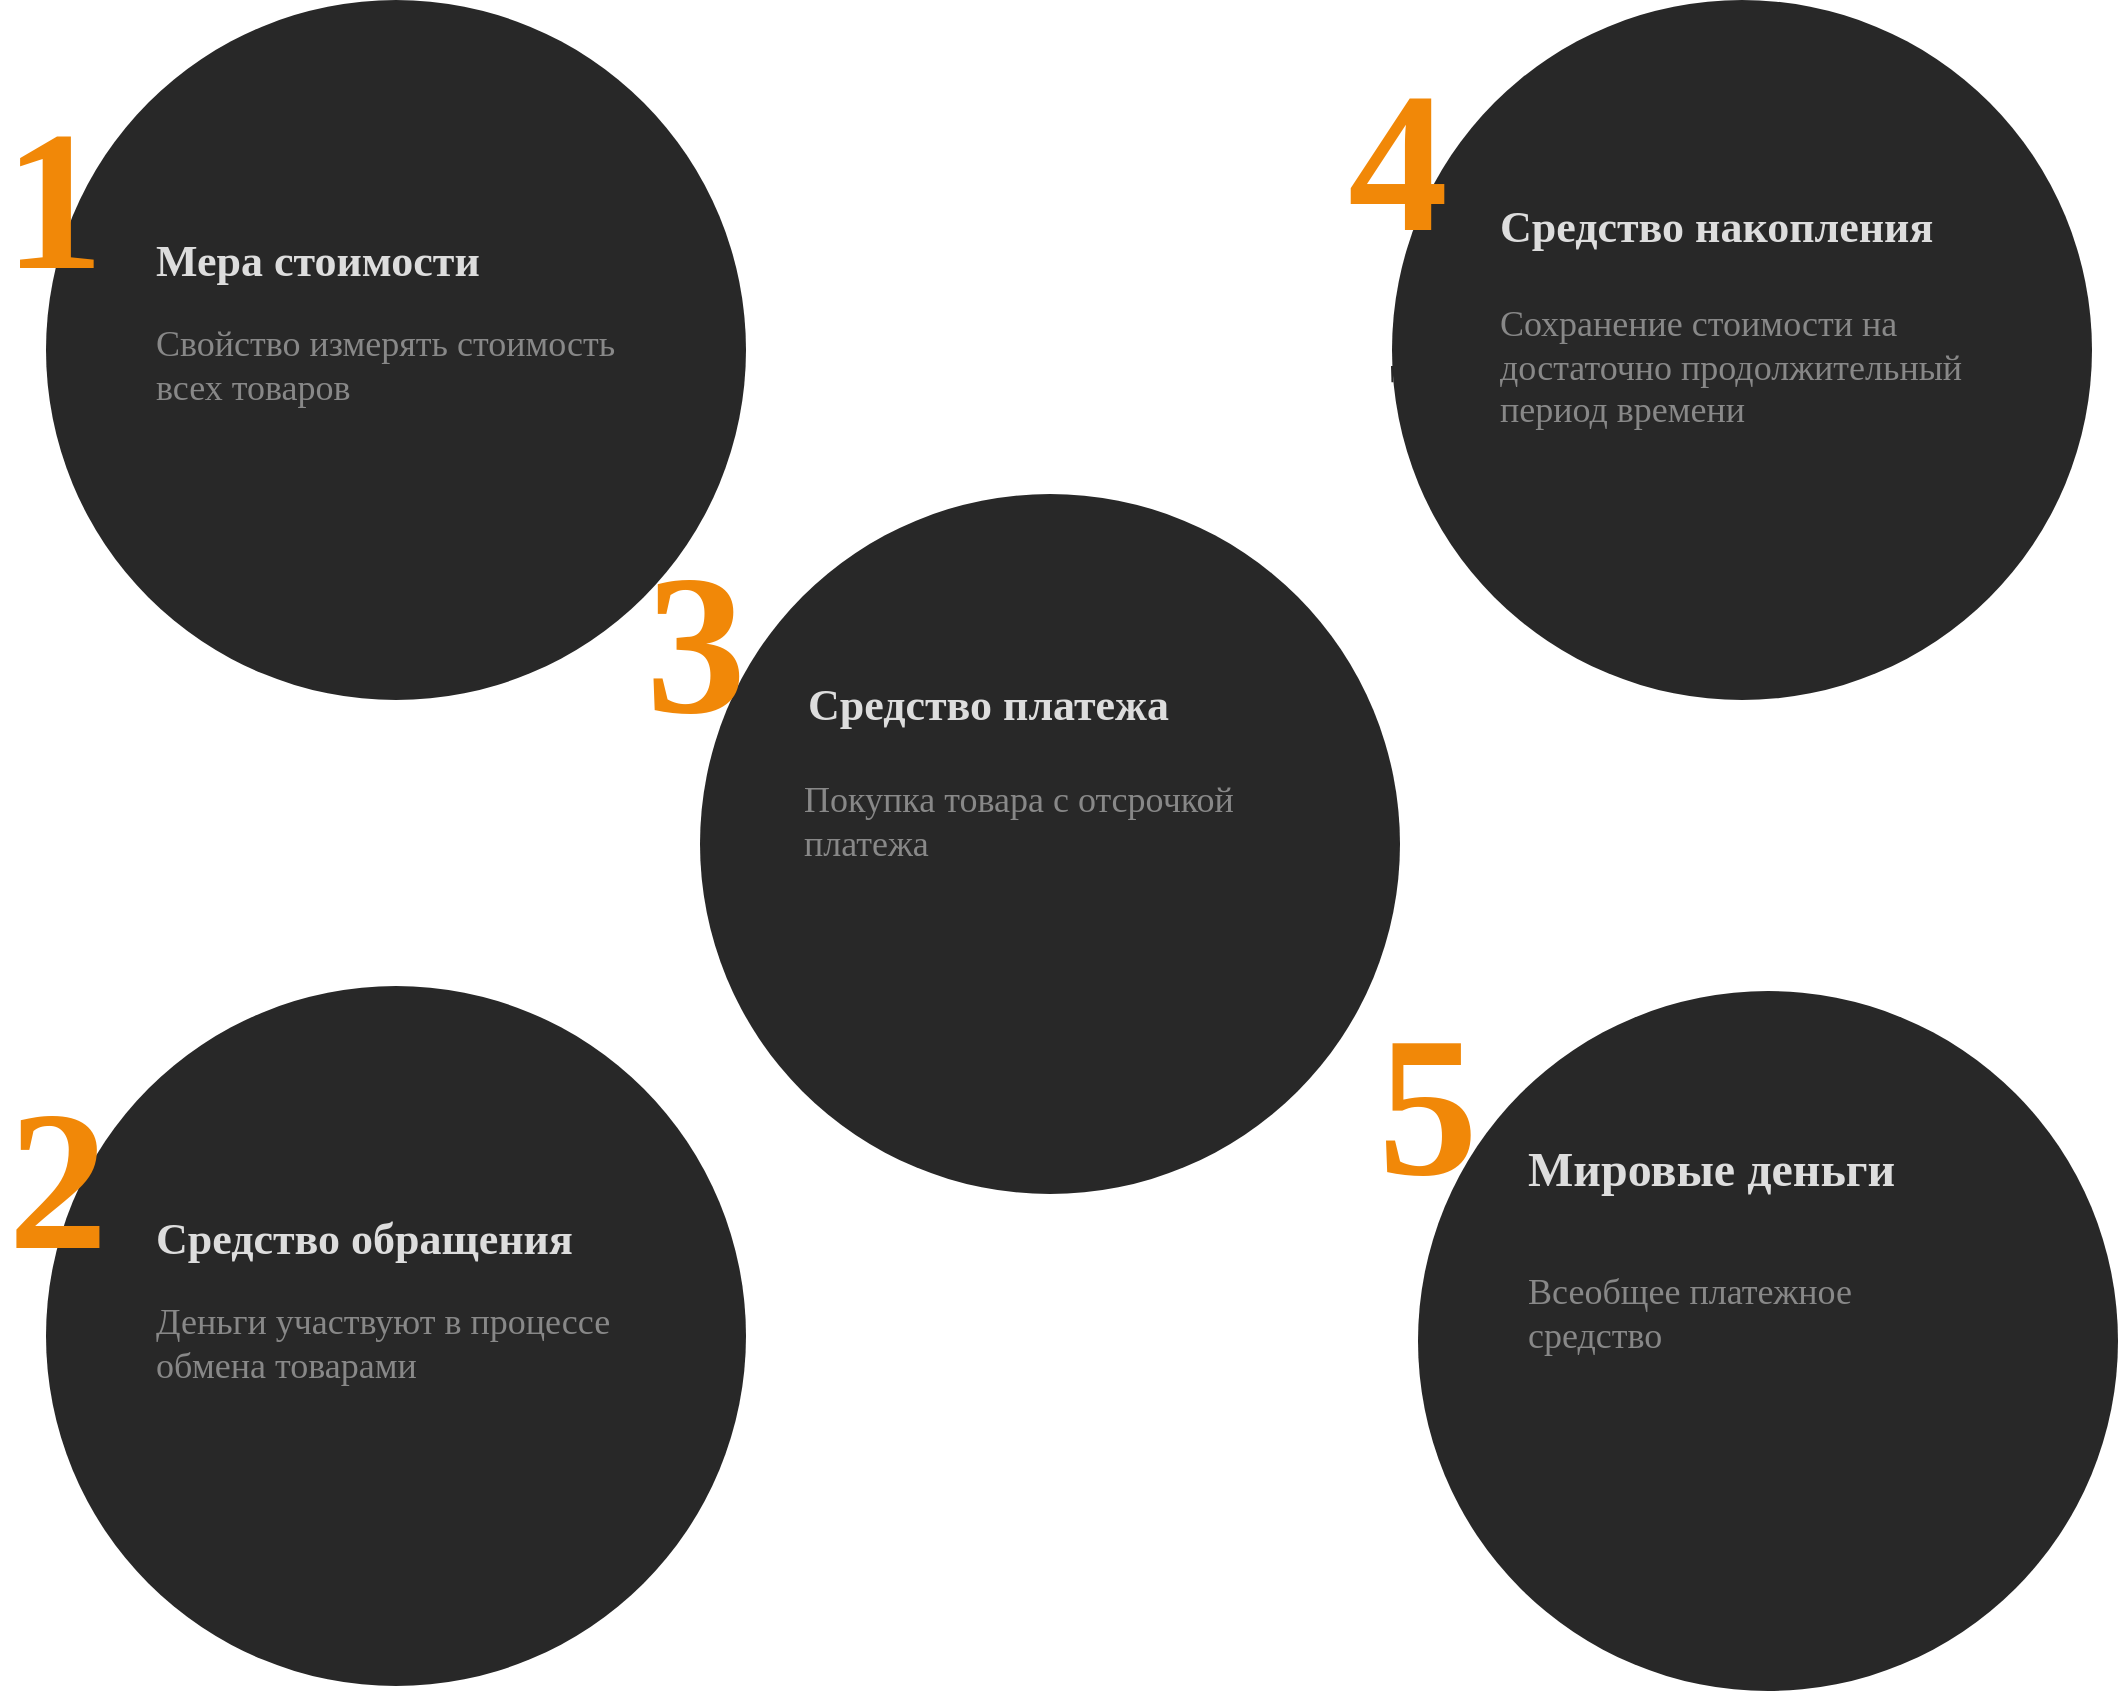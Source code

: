 <mxfile version="21.2.9" type="github">
  <diagram id="6a731a19-8d31-9384-78a2-239565b7b9f0" name="Page-1">
    <mxGraphModel dx="1222" dy="1056" grid="1" gridSize="10" guides="1" tooltips="1" connect="1" arrows="1" fold="1" page="1" pageScale="1" pageWidth="827" pageHeight="1169" background="none" math="0" shadow="0">
      <root>
        <mxCell id="0" />
        <mxCell id="1" parent="0" />
        <mxCell id="980" value="" style="ellipse;whiteSpace=wrap;html=1;fontFamily=Verdana;fontSize=16;fontColor=#DDDDDD;strokeColor=none;fillColor=#282828;" parent="1" vertex="1">
          <mxGeometry x="896" y="271" width="350" height="350" as="geometry" />
        </mxCell>
        <mxCell id="981" value="" style="ellipse;whiteSpace=wrap;html=1;fontFamily=Verdana;fontSize=16;fontColor=#DDDDDD;strokeColor=none;fillColor=#282828;" parent="1" vertex="1">
          <mxGeometry x="896" y="764" width="350" height="350" as="geometry" />
        </mxCell>
        <mxCell id="982" value="" style="ellipse;whiteSpace=wrap;html=1;fontFamily=Verdana;fontSize=16;fontColor=#DDDDDD;strokeColor=none;fillColor=#282828;" parent="1" vertex="1">
          <mxGeometry x="1582" y="766.5" width="350" height="350" as="geometry" />
        </mxCell>
        <mxCell id="983" value="" style="ellipse;whiteSpace=wrap;html=1;fontFamily=Verdana;fontSize=16;fontColor=#DDDDDD;strokeColor=none;fillColor=#282828;" parent="1" vertex="1">
          <mxGeometry x="1569" y="271" width="350" height="350" as="geometry" />
        </mxCell>
        <mxCell id="984" value="" style="ellipse;whiteSpace=wrap;html=1;fontFamily=Verdana;fontSize=16;fontColor=#DDDDDD;strokeColor=none;fillColor=#282828;" parent="1" vertex="1">
          <mxGeometry x="1223" y="518" width="350" height="350" as="geometry" />
        </mxCell>
        <mxCell id="985" value="Мера стоимости" style="text;html=1;resizable=0;points=[];autosize=1;align=left;verticalAlign=top;spacingTop=-4;fontSize=22;fontFamily=Verdana;fontColor=#DDDDDD;fontStyle=1" parent="1" vertex="1">
          <mxGeometry x="949.0" y="386" width="230" height="30" as="geometry" />
        </mxCell>
        <mxCell id="986" value="1&amp;nbsp;" style="text;html=1;resizable=0;points=[];autosize=1;align=left;verticalAlign=top;spacingTop=-4;fontSize=100;fontFamily=Verdana;fontColor=#F18808;fontStyle=1" parent="1" vertex="1">
          <mxGeometry x="873" y="309" width="110" height="120" as="geometry" />
        </mxCell>
        <mxCell id="987" value="3" style="text;html=1;resizable=0;points=[];autosize=1;align=left;verticalAlign=top;spacingTop=-4;fontSize=100;fontFamily=Verdana;fontColor=#F18808;fontStyle=1" parent="1" vertex="1">
          <mxGeometry x="1194" y="531" width="90" height="130" as="geometry" />
        </mxCell>
        <mxCell id="988" value="2" style="text;html=1;resizable=0;points=[];autosize=1;align=left;verticalAlign=top;spacingTop=-4;fontSize=100;fontFamily=Verdana;fontColor=#F18808;fontStyle=1" parent="1" vertex="1">
          <mxGeometry x="875" y="799" width="90" height="130" as="geometry" />
        </mxCell>
        <mxCell id="989" value="4" style="text;html=1;resizable=0;points=[];autosize=1;align=left;verticalAlign=top;spacingTop=-4;fontSize=100;fontFamily=Verdana;fontColor=#F18808;fontStyle=1" parent="1" vertex="1">
          <mxGeometry x="1545" y="290" width="74" height="120" as="geometry" />
        </mxCell>
        <mxCell id="990" value="5" style="text;html=1;resizable=0;points=[];autosize=1;align=left;verticalAlign=top;spacingTop=-4;fontSize=100;fontFamily=Verdana;fontColor=#F18808;fontStyle=1" parent="1" vertex="1">
          <mxGeometry x="1560" y="761.5" width="74" height="120" as="geometry" />
        </mxCell>
        <mxCell id="994" value="&lt;div style=&quot;line-height: 150%; font-size: 22px;&quot;&gt;Средство платежа&lt;/div&gt;" style="text;html=1;resizable=0;points=[];autosize=1;align=left;verticalAlign=top;spacingTop=-4;fontSize=22;fontFamily=Verdana;fontColor=#DDDDDD;fontStyle=1" parent="1" vertex="1">
          <mxGeometry x="1275" y="604" width="260" height="40" as="geometry" />
        </mxCell>
        <mxCell id="995" value="Средство обращения" style="text;html=1;resizable=0;points=[];autosize=1;align=left;verticalAlign=top;spacingTop=-4;fontSize=22;fontFamily=Verdana;fontColor=#DDDDDD;fontStyle=1" parent="1" vertex="1">
          <mxGeometry x="949.0" y="875" width="290" height="30" as="geometry" />
        </mxCell>
        <mxCell id="996" value="&lt;div style=&quot;line-height: 150%&quot;&gt;&lt;font style=&quot;font-size: 22px;&quot;&gt;Средство накопления&lt;/font&gt;&lt;/div&gt;" style="text;html=1;resizable=0;points=[];autosize=1;align=left;verticalAlign=top;spacingTop=-4;fontSize=24;fontFamily=Verdana;fontColor=#DDDDDD;fontStyle=1" parent="1" vertex="1">
          <mxGeometry x="1621" y="363" width="300" height="40" as="geometry" />
        </mxCell>
        <mxCell id="997" value="&lt;div style=&quot;line-height: 150%&quot;&gt;Мировые деньги&lt;/div&gt;" style="text;html=1;resizable=0;points=[];autosize=1;align=left;verticalAlign=top;spacingTop=-4;fontSize=24;fontFamily=Verdana;fontColor=#DDDDDD;fontStyle=1" parent="1" vertex="1">
          <mxGeometry x="1635" y="834.5" width="260" height="40" as="geometry" />
        </mxCell>
        <mxCell id="998" value="Свойство измерять стоимость&lt;br style=&quot;font-size: 18px;&quot;&gt;всех товаров" style="text;html=1;resizable=0;points=[];autosize=1;align=left;verticalAlign=top;spacingTop=-4;fontSize=18;fontColor=#888888;fontFamily=Verdana;" parent="1" vertex="1">
          <mxGeometry x="949" y="430" width="300" height="50" as="geometry" />
        </mxCell>
        <mxCell id="999" value="&lt;div style=&quot;font-size: 18px;&quot;&gt;Покупка товара с отсрочкой&lt;/div&gt;&lt;div style=&quot;font-size: 18px;&quot;&gt;платежа&lt;/div&gt;" style="text;html=1;resizable=0;points=[];autosize=1;align=left;verticalAlign=top;spacingTop=-4;fontSize=18;fontColor=#888888;fontFamily=Verdana;" parent="1" vertex="1">
          <mxGeometry x="1273" y="658" width="290" height="50" as="geometry" />
        </mxCell>
        <mxCell id="1002" value="Деньги участвуют в процессе&lt;br style=&quot;font-size: 18px;&quot;&gt;обмена товарами" style="text;html=1;resizable=0;points=[];autosize=1;align=left;verticalAlign=top;spacingTop=-4;fontSize=18;fontColor=#888888;fontFamily=Verdana;" parent="1" vertex="1">
          <mxGeometry x="949" y="919" width="300" height="50" as="geometry" />
        </mxCell>
        <mxCell id="1003" value="&lt;div style=&quot;border-color: var(--border-color); font-size: 18px;&quot;&gt;Сохранение стоимости на&lt;/div&gt;&lt;div style=&quot;border-color: var(--border-color); font-size: 18px;&quot;&gt;достаточно продолжительный&lt;/div&gt;&lt;div style=&quot;border-color: var(--border-color); font-size: 18px;&quot;&gt;период времени&lt;/div&gt;" style="text;html=1;resizable=0;points=[];autosize=1;align=left;verticalAlign=top;spacingTop=-4;fontSize=18;fontColor=#888888;fontFamily=Verdana;" parent="1" vertex="1">
          <mxGeometry x="1621" y="420" width="310" height="70" as="geometry" />
        </mxCell>
        <mxCell id="1004" value="Всеобщее платежное&lt;br&gt;средство" style="text;html=1;resizable=0;points=[];autosize=1;align=left;verticalAlign=top;spacingTop=-4;fontSize=18;fontColor=#888888;fontFamily=Verdana;" parent="1" vertex="1">
          <mxGeometry x="1635" y="903.5" width="220" height="50" as="geometry" />
        </mxCell>
        <mxCell id="1036" value="" style="whiteSpace=wrap;html=1;dashed=1;strokeColor=none;strokeWidth=1;fillColor=#282828;fontFamily=Verdana;fontSize=16;fontColor=#DDDDDD;" parent="1" vertex="1">
          <mxGeometry x="1921" y="925.5" width="8" height="8" as="geometry" />
        </mxCell>
        <mxCell id="1038" value="" style="whiteSpace=wrap;html=1;dashed=1;strokeColor=none;strokeWidth=1;fillColor=#282828;fontFamily=Verdana;fontSize=16;fontColor=#DDDDDD;" parent="1" vertex="1">
          <mxGeometry x="1921" y="936.5" width="8" height="8" as="geometry" />
        </mxCell>
        <mxCell id="1039" value="" style="whiteSpace=wrap;html=1;dashed=1;strokeColor=none;strokeWidth=1;fillColor=#282828;fontFamily=Verdana;fontSize=16;fontColor=#DDDDDD;" parent="1" vertex="1">
          <mxGeometry x="1921" y="947.5" width="8" height="8" as="geometry" />
        </mxCell>
        <mxCell id="1045" value="" style="endArrow=none;html=1;strokeColor=#282828;strokeWidth=3;fontFamily=Verdana;fontSize=16;fontColor=#DDDDDD;endFill=0;" parent="1" edge="1">
          <mxGeometry x="1223" y="392" width="50" height="50" as="geometry">
            <mxPoint x="1222" y="392" as="sourcePoint" />
            <mxPoint x="1234" y="392" as="targetPoint" />
          </mxGeometry>
        </mxCell>
        <mxCell id="1056" value="" style="endArrow=none;html=1;strokeColor=#282828;strokeWidth=1;fontFamily=Verdana;fontSize=16;fontColor=#DDDDDD;endFill=0;" parent="1" edge="1">
          <mxGeometry width="50" height="50" relative="1" as="geometry">
            <mxPoint x="1569" y="454" as="sourcePoint" />
            <mxPoint x="1569.24" y="462.158" as="targetPoint" />
          </mxGeometry>
        </mxCell>
      </root>
    </mxGraphModel>
  </diagram>
</mxfile>
